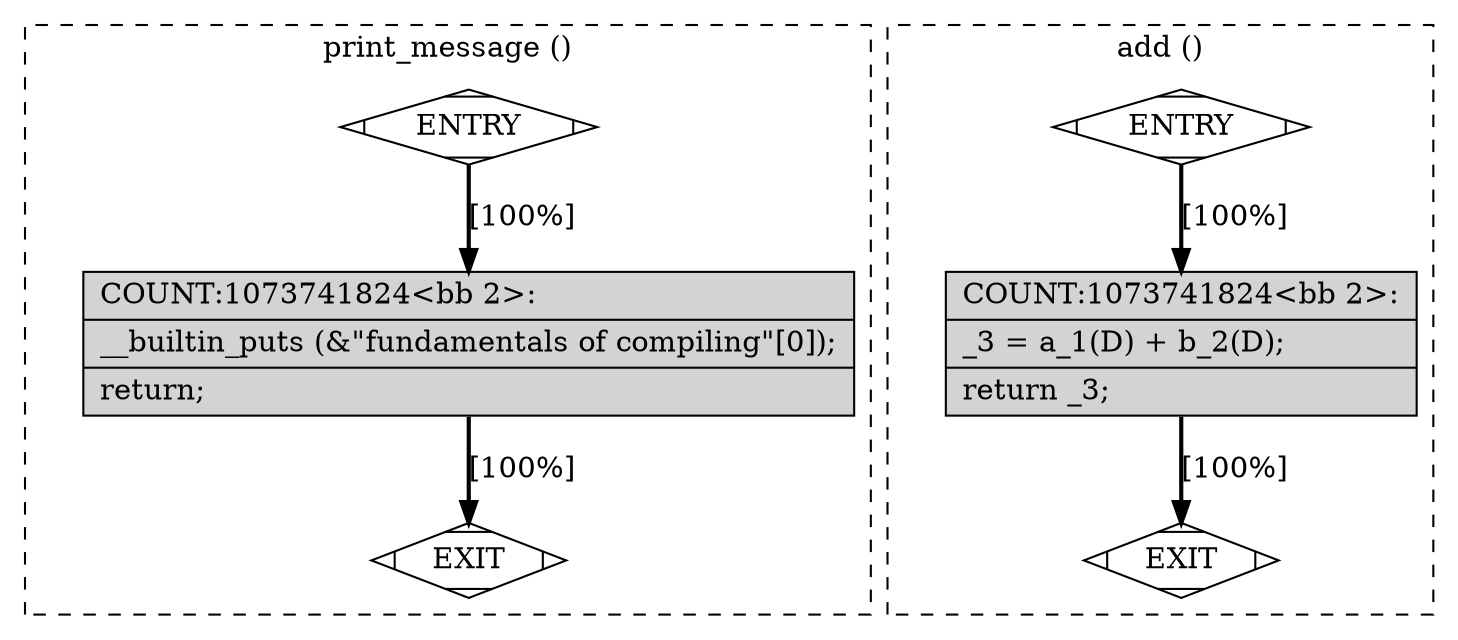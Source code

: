 digraph "test.c.183t.no_loop" {
overlap=false;
subgraph "cluster_print_message" {
	style="dashed";
	color="black";
	label="print_message ()";
	fn_24_basic_block_0 [shape=Mdiamond,style=filled,fillcolor=white,label="ENTRY"];

	fn_24_basic_block_1 [shape=Mdiamond,style=filled,fillcolor=white,label="EXIT"];

	fn_24_basic_block_2 [shape=record,style=filled,fillcolor=lightgrey,label="{COUNT:1073741824\<bb\ 2\>:\l\
|__builtin_puts\ (&\"fundamentals\ of\ compiling\"[0]);\l\
|return;\l\
}"];

	fn_24_basic_block_0:s -> fn_24_basic_block_2:n [style="solid,bold",color=black,weight=100,constraint=true,label="[100%]"];
	fn_24_basic_block_2:s -> fn_24_basic_block_1:n [style="solid,bold",color=black,weight=10,constraint=true,label="[100%]"];
	fn_24_basic_block_0:s -> fn_24_basic_block_1:n [style="invis",constraint=true];
}
subgraph "cluster_add" {
	style="dashed";
	color="black";
	label="add ()";
	fn_25_basic_block_0 [shape=Mdiamond,style=filled,fillcolor=white,label="ENTRY"];

	fn_25_basic_block_1 [shape=Mdiamond,style=filled,fillcolor=white,label="EXIT"];

	fn_25_basic_block_2 [shape=record,style=filled,fillcolor=lightgrey,label="{COUNT:1073741824\<bb\ 2\>:\l\
|_3\ =\ a_1(D)\ +\ b_2(D);\l\
|return\ _3;\l\
}"];

	fn_25_basic_block_0:s -> fn_25_basic_block_2:n [style="solid,bold",color=black,weight=100,constraint=true,label="[100%]"];
	fn_25_basic_block_2:s -> fn_25_basic_block_1:n [style="solid,bold",color=black,weight=10,constraint=true,label="[100%]"];
	fn_25_basic_block_0:s -> fn_25_basic_block_1:n [style="invis",constraint=true];
}
}
